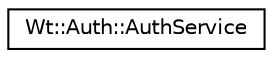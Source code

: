digraph "Graphical Class Hierarchy"
{
 // LATEX_PDF_SIZE
  edge [fontname="Helvetica",fontsize="10",labelfontname="Helvetica",labelfontsize="10"];
  node [fontname="Helvetica",fontsize="10",shape=record];
  rankdir="LR";
  Node0 [label="Wt::Auth::AuthService",height=0.2,width=0.4,color="black", fillcolor="white", style="filled",URL="$classWt_1_1Auth_1_1AuthService.html",tooltip="Basic authentication service."];
}

